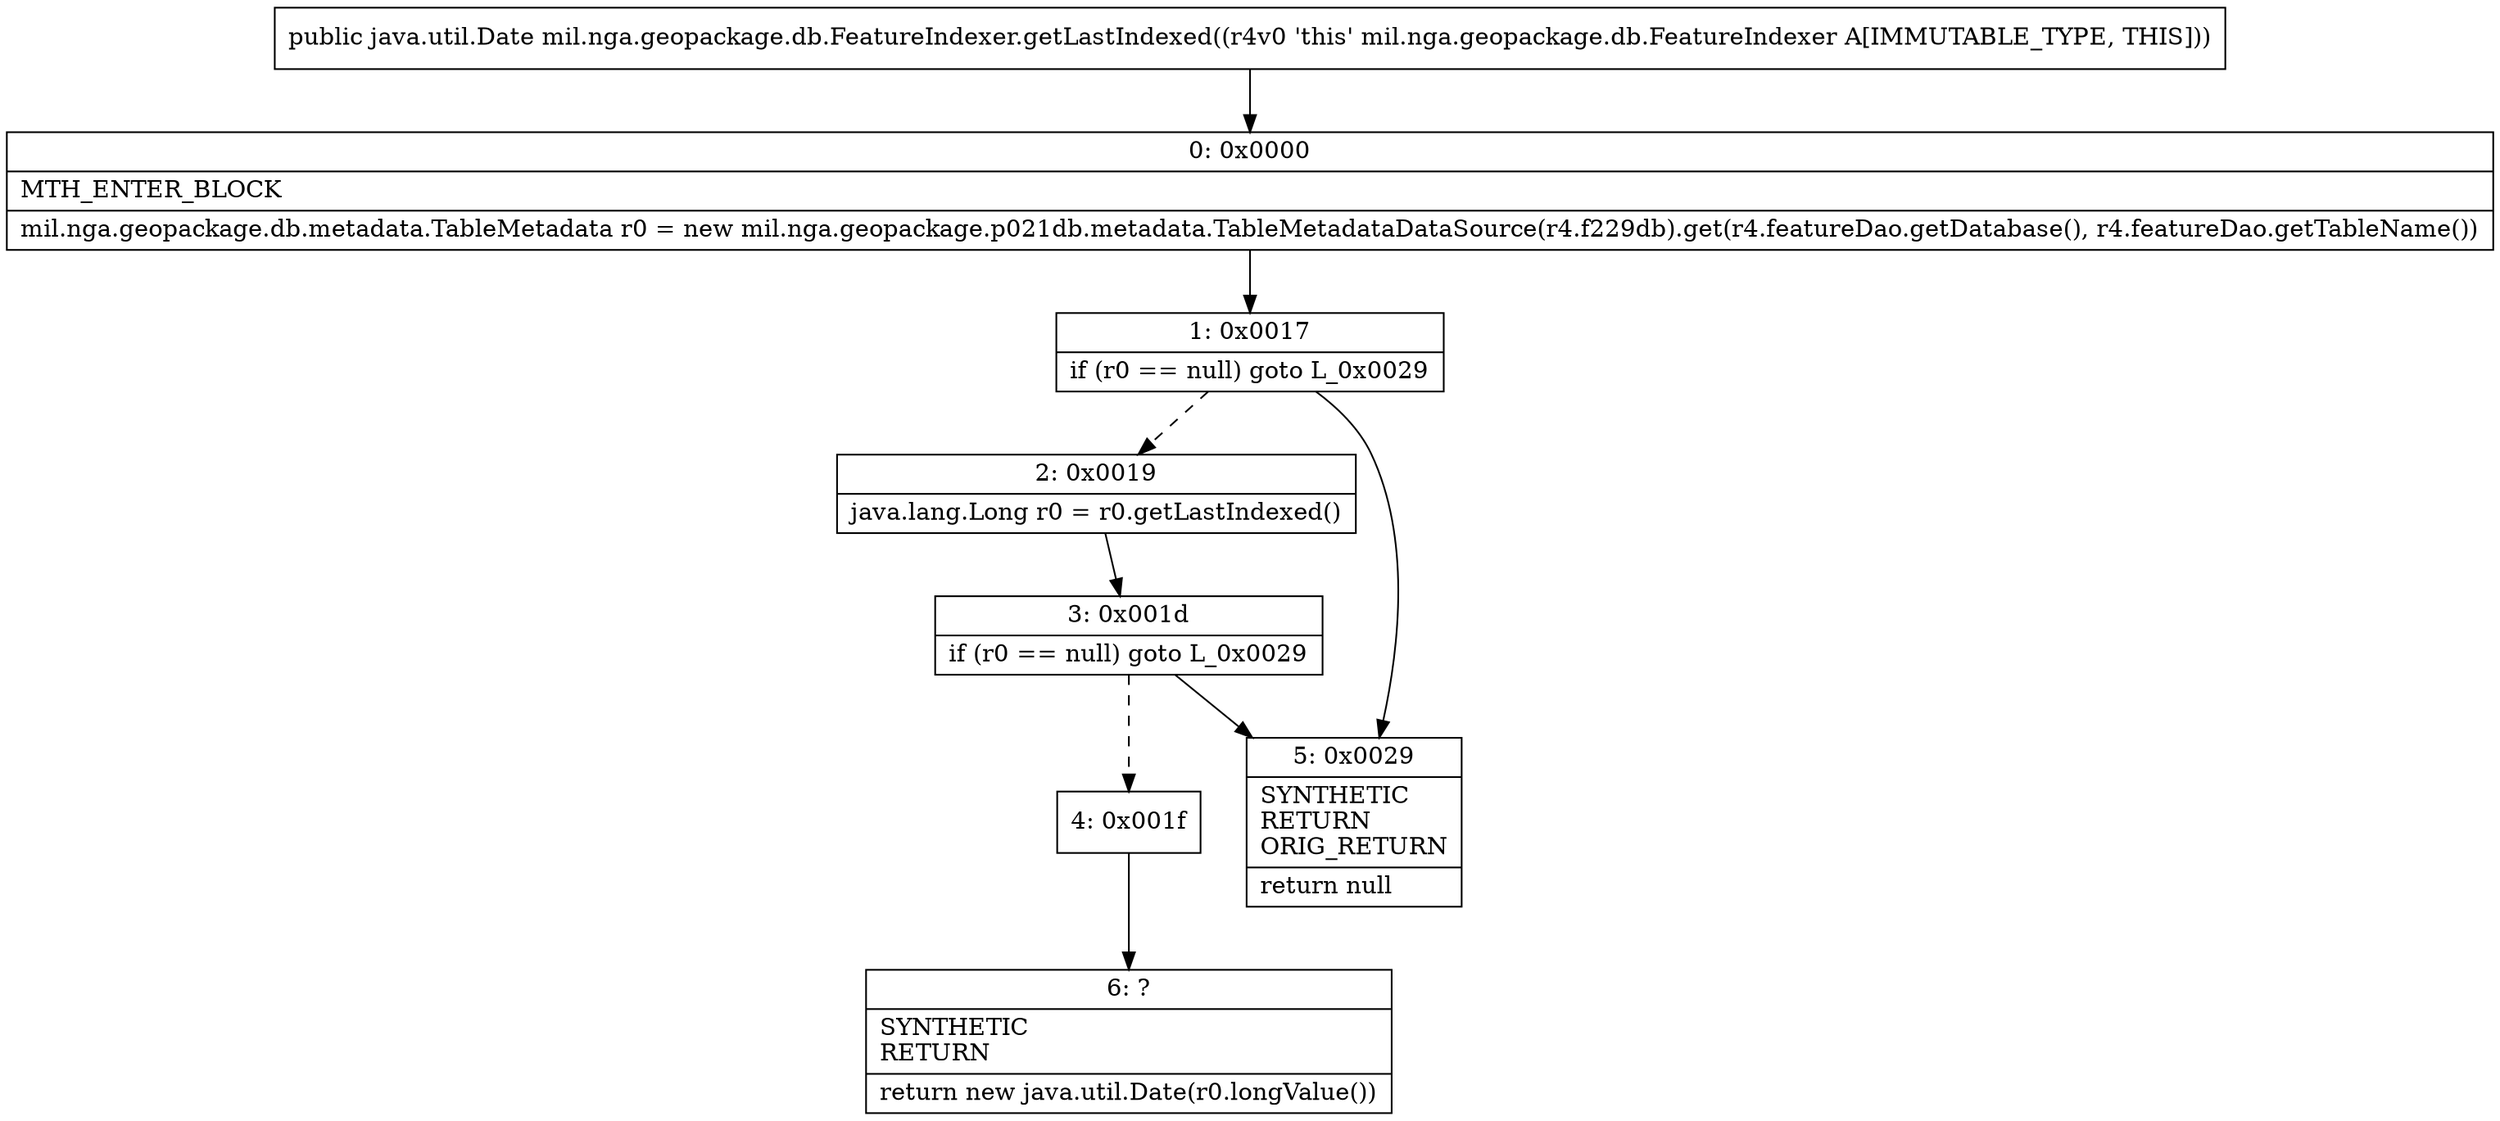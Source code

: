 digraph "CFG formil.nga.geopackage.db.FeatureIndexer.getLastIndexed()Ljava\/util\/Date;" {
Node_0 [shape=record,label="{0\:\ 0x0000|MTH_ENTER_BLOCK\l|mil.nga.geopackage.db.metadata.TableMetadata r0 = new mil.nga.geopackage.p021db.metadata.TableMetadataDataSource(r4.f229db).get(r4.featureDao.getDatabase(), r4.featureDao.getTableName())\l}"];
Node_1 [shape=record,label="{1\:\ 0x0017|if (r0 == null) goto L_0x0029\l}"];
Node_2 [shape=record,label="{2\:\ 0x0019|java.lang.Long r0 = r0.getLastIndexed()\l}"];
Node_3 [shape=record,label="{3\:\ 0x001d|if (r0 == null) goto L_0x0029\l}"];
Node_4 [shape=record,label="{4\:\ 0x001f}"];
Node_5 [shape=record,label="{5\:\ 0x0029|SYNTHETIC\lRETURN\lORIG_RETURN\l|return null\l}"];
Node_6 [shape=record,label="{6\:\ ?|SYNTHETIC\lRETURN\l|return new java.util.Date(r0.longValue())\l}"];
MethodNode[shape=record,label="{public java.util.Date mil.nga.geopackage.db.FeatureIndexer.getLastIndexed((r4v0 'this' mil.nga.geopackage.db.FeatureIndexer A[IMMUTABLE_TYPE, THIS])) }"];
MethodNode -> Node_0;
Node_0 -> Node_1;
Node_1 -> Node_2[style=dashed];
Node_1 -> Node_5;
Node_2 -> Node_3;
Node_3 -> Node_4[style=dashed];
Node_3 -> Node_5;
Node_4 -> Node_6;
}

